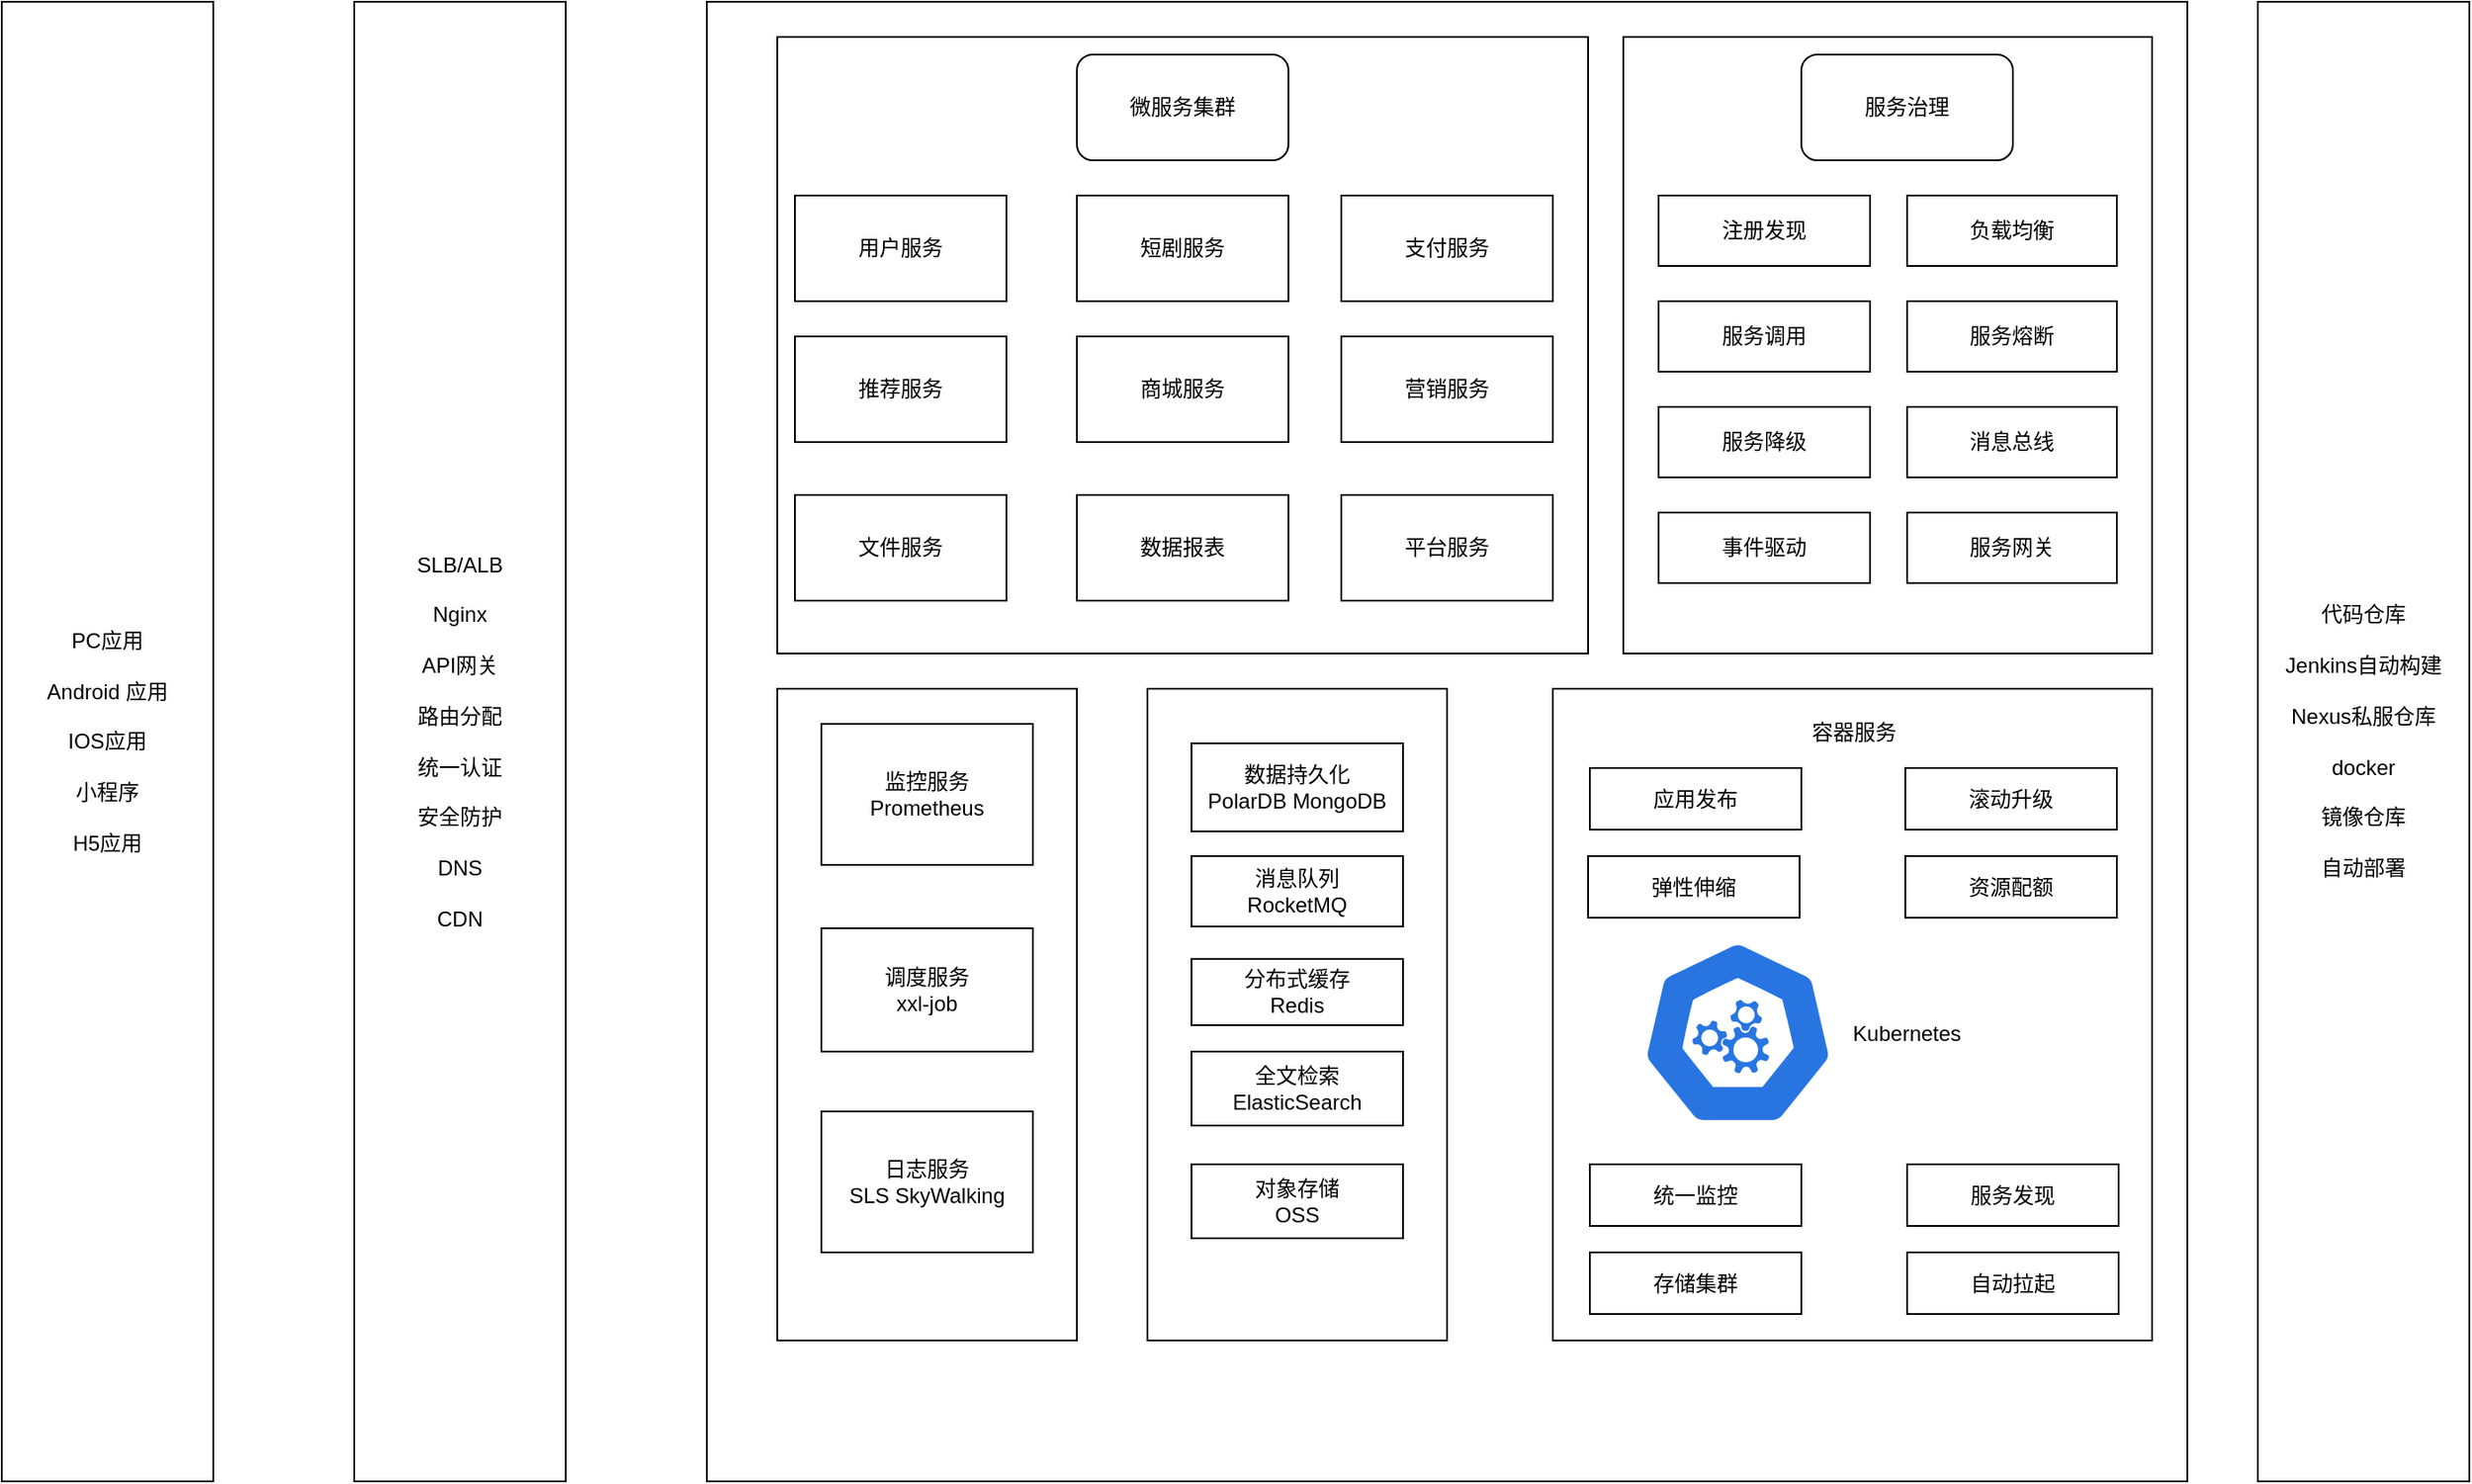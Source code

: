 <mxfile version="24.5.4" type="github">
  <diagram name="第 1 页" id="hvREsb8r1cl1gpEjWpVE">
    <mxGraphModel dx="1026" dy="651" grid="1" gridSize="10" guides="1" tooltips="1" connect="1" arrows="1" fold="1" page="1" pageScale="1" pageWidth="827" pageHeight="1169" math="0" shadow="0">
      <root>
        <mxCell id="0" />
        <mxCell id="1" parent="0" />
        <mxCell id="B9XWKBzIaASIvJAbRW1I-8" value="&lt;div&gt;PC应用&lt;/div&gt;&lt;div&gt;&lt;br&gt;&lt;/div&gt;&lt;div&gt;Android 应用&lt;/div&gt;&lt;div&gt;&lt;br&gt;&lt;/div&gt;&lt;div&gt;IOS应用&lt;/div&gt;&lt;div&gt;&lt;br&gt;&lt;/div&gt;&lt;div&gt;小程序&lt;/div&gt;&lt;div&gt;&lt;br&gt;&lt;/div&gt;&lt;div&gt;H5应用&lt;/div&gt;" style="rounded=0;whiteSpace=wrap;html=1;" vertex="1" parent="1">
          <mxGeometry x="160" y="120" width="120" height="840" as="geometry" />
        </mxCell>
        <mxCell id="B9XWKBzIaASIvJAbRW1I-9" value="SLB/ALB&lt;div&gt;&lt;br&gt;&lt;/div&gt;&lt;div&gt;Nginx&lt;/div&gt;&lt;div&gt;&lt;br&gt;&lt;/div&gt;&lt;div&gt;API网关&lt;/div&gt;&lt;div&gt;&lt;br&gt;&lt;/div&gt;&lt;div&gt;路由分配&lt;/div&gt;&lt;div&gt;&lt;br&gt;&lt;/div&gt;&lt;div&gt;统一认证&lt;/div&gt;&lt;div&gt;&lt;br&gt;&lt;/div&gt;&lt;div&gt;安全防护&lt;/div&gt;&lt;div&gt;&lt;br&gt;&lt;/div&gt;&lt;div&gt;DNS&lt;/div&gt;&lt;div&gt;&lt;br&gt;&lt;/div&gt;&lt;div&gt;CDN&lt;/div&gt;" style="rounded=0;whiteSpace=wrap;html=1;" vertex="1" parent="1">
          <mxGeometry x="360" y="120" width="120" height="840" as="geometry" />
        </mxCell>
        <mxCell id="B9XWKBzIaASIvJAbRW1I-10" value="" style="rounded=0;whiteSpace=wrap;html=1;" vertex="1" parent="1">
          <mxGeometry x="560" y="120" width="840" height="840" as="geometry" />
        </mxCell>
        <mxCell id="B9XWKBzIaASIvJAbRW1I-11" value="" style="rounded=0;whiteSpace=wrap;html=1;" vertex="1" parent="1">
          <mxGeometry x="600" y="140" width="460" height="350" as="geometry" />
        </mxCell>
        <mxCell id="B9XWKBzIaASIvJAbRW1I-12" value="代码仓库&lt;div&gt;&lt;br&gt;&lt;/div&gt;&lt;div&gt;Jenkins自动构建&lt;/div&gt;&lt;div&gt;&lt;br&gt;&lt;/div&gt;&lt;div&gt;Nexus私服仓库&lt;/div&gt;&lt;div&gt;&lt;br&gt;&lt;/div&gt;&lt;div&gt;docker&lt;/div&gt;&lt;div&gt;&lt;br&gt;&lt;/div&gt;&lt;div&gt;镜像仓库&lt;/div&gt;&lt;div&gt;&lt;br&gt;&lt;/div&gt;&lt;div&gt;自动部署&lt;/div&gt;" style="rounded=0;whiteSpace=wrap;html=1;" vertex="1" parent="1">
          <mxGeometry x="1440" y="120" width="120" height="840" as="geometry" />
        </mxCell>
        <mxCell id="B9XWKBzIaASIvJAbRW1I-13" value="微服务集群" style="rounded=1;whiteSpace=wrap;html=1;" vertex="1" parent="1">
          <mxGeometry x="770" y="150" width="120" height="60" as="geometry" />
        </mxCell>
        <mxCell id="B9XWKBzIaASIvJAbRW1I-14" value="用户服务" style="rounded=0;whiteSpace=wrap;html=1;" vertex="1" parent="1">
          <mxGeometry x="610" y="230" width="120" height="60" as="geometry" />
        </mxCell>
        <mxCell id="B9XWKBzIaASIvJAbRW1I-15" value="短剧服务" style="rounded=0;whiteSpace=wrap;html=1;" vertex="1" parent="1">
          <mxGeometry x="770" y="230" width="120" height="60" as="geometry" />
        </mxCell>
        <mxCell id="B9XWKBzIaASIvJAbRW1I-16" value="支付服务" style="rounded=0;whiteSpace=wrap;html=1;" vertex="1" parent="1">
          <mxGeometry x="920" y="230" width="120" height="60" as="geometry" />
        </mxCell>
        <mxCell id="B9XWKBzIaASIvJAbRW1I-17" value="推荐服务" style="rounded=0;whiteSpace=wrap;html=1;" vertex="1" parent="1">
          <mxGeometry x="610" y="310" width="120" height="60" as="geometry" />
        </mxCell>
        <mxCell id="B9XWKBzIaASIvJAbRW1I-18" value="商城服务" style="rounded=0;whiteSpace=wrap;html=1;" vertex="1" parent="1">
          <mxGeometry x="770" y="310" width="120" height="60" as="geometry" />
        </mxCell>
        <mxCell id="B9XWKBzIaASIvJAbRW1I-19" value="营销服务" style="rounded=0;whiteSpace=wrap;html=1;" vertex="1" parent="1">
          <mxGeometry x="920" y="310" width="120" height="60" as="geometry" />
        </mxCell>
        <mxCell id="B9XWKBzIaASIvJAbRW1I-20" value="文件服务" style="rounded=0;whiteSpace=wrap;html=1;" vertex="1" parent="1">
          <mxGeometry x="610" y="400" width="120" height="60" as="geometry" />
        </mxCell>
        <mxCell id="B9XWKBzIaASIvJAbRW1I-21" value="数据报表" style="rounded=0;whiteSpace=wrap;html=1;" vertex="1" parent="1">
          <mxGeometry x="770" y="400" width="120" height="60" as="geometry" />
        </mxCell>
        <mxCell id="B9XWKBzIaASIvJAbRW1I-22" value="平台服务" style="rounded=0;whiteSpace=wrap;html=1;" vertex="1" parent="1">
          <mxGeometry x="920" y="400" width="120" height="60" as="geometry" />
        </mxCell>
        <mxCell id="B9XWKBzIaASIvJAbRW1I-23" value="" style="rounded=0;whiteSpace=wrap;html=1;" vertex="1" parent="1">
          <mxGeometry x="1080" y="140" width="300" height="350" as="geometry" />
        </mxCell>
        <mxCell id="B9XWKBzIaASIvJAbRW1I-24" value="服务治理" style="rounded=1;whiteSpace=wrap;html=1;" vertex="1" parent="1">
          <mxGeometry x="1181" y="150" width="120" height="60" as="geometry" />
        </mxCell>
        <mxCell id="B9XWKBzIaASIvJAbRW1I-25" value="注册发现" style="rounded=0;whiteSpace=wrap;html=1;" vertex="1" parent="1">
          <mxGeometry x="1100" y="230" width="120" height="40" as="geometry" />
        </mxCell>
        <mxCell id="B9XWKBzIaASIvJAbRW1I-26" value="负载均衡" style="rounded=0;whiteSpace=wrap;html=1;" vertex="1" parent="1">
          <mxGeometry x="1241" y="230" width="119" height="40" as="geometry" />
        </mxCell>
        <mxCell id="B9XWKBzIaASIvJAbRW1I-31" value="服务调用" style="rounded=0;whiteSpace=wrap;html=1;" vertex="1" parent="1">
          <mxGeometry x="1100" y="290" width="120" height="40" as="geometry" />
        </mxCell>
        <mxCell id="B9XWKBzIaASIvJAbRW1I-32" value="服务熔断" style="rounded=0;whiteSpace=wrap;html=1;" vertex="1" parent="1">
          <mxGeometry x="1241" y="290" width="119" height="40" as="geometry" />
        </mxCell>
        <mxCell id="B9XWKBzIaASIvJAbRW1I-33" value="服务降级" style="rounded=0;whiteSpace=wrap;html=1;" vertex="1" parent="1">
          <mxGeometry x="1100" y="350" width="120" height="40" as="geometry" />
        </mxCell>
        <mxCell id="B9XWKBzIaASIvJAbRW1I-34" value="消息总线" style="rounded=0;whiteSpace=wrap;html=1;" vertex="1" parent="1">
          <mxGeometry x="1241" y="350" width="119" height="40" as="geometry" />
        </mxCell>
        <mxCell id="B9XWKBzIaASIvJAbRW1I-35" value="事件驱动" style="rounded=0;whiteSpace=wrap;html=1;" vertex="1" parent="1">
          <mxGeometry x="1100" y="410" width="120" height="40" as="geometry" />
        </mxCell>
        <mxCell id="B9XWKBzIaASIvJAbRW1I-36" value="服务网关" style="rounded=0;whiteSpace=wrap;html=1;" vertex="1" parent="1">
          <mxGeometry x="1241" y="410" width="119" height="40" as="geometry" />
        </mxCell>
        <mxCell id="B9XWKBzIaASIvJAbRW1I-37" value="" style="rounded=0;whiteSpace=wrap;html=1;" vertex="1" parent="1">
          <mxGeometry x="600" y="510" width="170" height="370" as="geometry" />
        </mxCell>
        <mxCell id="B9XWKBzIaASIvJAbRW1I-38" value="调度服务&lt;div&gt;xxl-job&lt;/div&gt;" style="rounded=0;whiteSpace=wrap;html=1;" vertex="1" parent="1">
          <mxGeometry x="625" y="646" width="120" height="70" as="geometry" />
        </mxCell>
        <mxCell id="B9XWKBzIaASIvJAbRW1I-39" value="日志服务&lt;div&gt;SLS SkyWalking&lt;/div&gt;" style="rounded=0;whiteSpace=wrap;html=1;" vertex="1" parent="1">
          <mxGeometry x="625" y="750" width="120" height="80" as="geometry" />
        </mxCell>
        <mxCell id="B9XWKBzIaASIvJAbRW1I-41" value="监控服务&lt;div&gt;Prometheus&lt;/div&gt;" style="rounded=0;whiteSpace=wrap;html=1;" vertex="1" parent="1">
          <mxGeometry x="625" y="530" width="120" height="80" as="geometry" />
        </mxCell>
        <mxCell id="B9XWKBzIaASIvJAbRW1I-42" value="" style="rounded=0;whiteSpace=wrap;html=1;" vertex="1" parent="1">
          <mxGeometry x="810" y="510" width="170" height="370" as="geometry" />
        </mxCell>
        <mxCell id="B9XWKBzIaASIvJAbRW1I-43" value="消息队列&lt;div&gt;RocketMQ&lt;/div&gt;" style="rounded=0;whiteSpace=wrap;html=1;" vertex="1" parent="1">
          <mxGeometry x="835" y="605" width="120" height="40" as="geometry" />
        </mxCell>
        <mxCell id="B9XWKBzIaASIvJAbRW1I-44" value="分布式缓存&lt;div&gt;Redis&lt;/div&gt;" style="rounded=0;whiteSpace=wrap;html=1;" vertex="1" parent="1">
          <mxGeometry x="835" y="663.4" width="120" height="37.6" as="geometry" />
        </mxCell>
        <mxCell id="B9XWKBzIaASIvJAbRW1I-45" value="全文检索&lt;div&gt;ElasticSearch&lt;/div&gt;" style="rounded=0;whiteSpace=wrap;html=1;" vertex="1" parent="1">
          <mxGeometry x="835" y="716" width="120" height="42" as="geometry" />
        </mxCell>
        <mxCell id="B9XWKBzIaASIvJAbRW1I-46" value="数据持久化&lt;div&gt;PolarDB MongoDB&lt;/div&gt;" style="rounded=0;whiteSpace=wrap;html=1;" vertex="1" parent="1">
          <mxGeometry x="835" y="541" width="120" height="50" as="geometry" />
        </mxCell>
        <mxCell id="B9XWKBzIaASIvJAbRW1I-49" value="" style="rounded=0;whiteSpace=wrap;html=1;" vertex="1" parent="1">
          <mxGeometry x="1040" y="510" width="340" height="370" as="geometry" />
        </mxCell>
        <mxCell id="B9XWKBzIaASIvJAbRW1I-50" value="容器服务" style="text;html=1;align=center;verticalAlign=middle;whiteSpace=wrap;rounded=0;" vertex="1" parent="1">
          <mxGeometry x="1181" y="520" width="60" height="30" as="geometry" />
        </mxCell>
        <mxCell id="B9XWKBzIaASIvJAbRW1I-51" value="应用发布" style="rounded=0;whiteSpace=wrap;html=1;" vertex="1" parent="1">
          <mxGeometry x="1061" y="555" width="120" height="35" as="geometry" />
        </mxCell>
        <mxCell id="B9XWKBzIaASIvJAbRW1I-52" value="滚动升级" style="rounded=0;whiteSpace=wrap;html=1;" vertex="1" parent="1">
          <mxGeometry x="1240" y="555" width="120" height="35" as="geometry" />
        </mxCell>
        <mxCell id="B9XWKBzIaASIvJAbRW1I-54" value="弹性伸缩" style="rounded=0;whiteSpace=wrap;html=1;" vertex="1" parent="1">
          <mxGeometry x="1060" y="605" width="120" height="35" as="geometry" />
        </mxCell>
        <mxCell id="B9XWKBzIaASIvJAbRW1I-55" value="资源配额" style="rounded=0;whiteSpace=wrap;html=1;" vertex="1" parent="1">
          <mxGeometry x="1240" y="605" width="120" height="35" as="geometry" />
        </mxCell>
        <mxCell id="B9XWKBzIaASIvJAbRW1I-57" value="" style="aspect=fixed;sketch=0;html=1;dashed=0;whitespace=wrap;verticalLabelPosition=bottom;verticalAlign=top;fillColor=#2875E2;strokeColor=#ffffff;points=[[0.005,0.63,0],[0.1,0.2,0],[0.9,0.2,0],[0.5,0,0],[0.995,0.63,0],[0.72,0.99,0],[0.5,1,0],[0.28,0.99,0]];shape=mxgraph.kubernetes.icon2;prIcon=control_plane" vertex="1" parent="1">
          <mxGeometry x="1090" y="652.4" width="110" height="105.6" as="geometry" />
        </mxCell>
        <mxCell id="B9XWKBzIaASIvJAbRW1I-58" value="Kubernetes" style="text;html=1;align=center;verticalAlign=middle;whiteSpace=wrap;rounded=0;" vertex="1" parent="1">
          <mxGeometry x="1176" y="654" width="130" height="104" as="geometry" />
        </mxCell>
        <mxCell id="B9XWKBzIaASIvJAbRW1I-60" value="统一监控" style="rounded=0;whiteSpace=wrap;html=1;" vertex="1" parent="1">
          <mxGeometry x="1061" y="780" width="120" height="35" as="geometry" />
        </mxCell>
        <mxCell id="B9XWKBzIaASIvJAbRW1I-61" value="服务发现" style="rounded=0;whiteSpace=wrap;html=1;" vertex="1" parent="1">
          <mxGeometry x="1241" y="780" width="120" height="35" as="geometry" />
        </mxCell>
        <mxCell id="B9XWKBzIaASIvJAbRW1I-62" value="存储集群" style="rounded=0;whiteSpace=wrap;html=1;" vertex="1" parent="1">
          <mxGeometry x="1061" y="830" width="120" height="35" as="geometry" />
        </mxCell>
        <mxCell id="B9XWKBzIaASIvJAbRW1I-63" value="自动拉起" style="rounded=0;whiteSpace=wrap;html=1;" vertex="1" parent="1">
          <mxGeometry x="1241" y="830" width="120" height="35" as="geometry" />
        </mxCell>
        <mxCell id="B9XWKBzIaASIvJAbRW1I-64" value="对象存储&lt;div&gt;OSS&lt;/div&gt;" style="rounded=0;whiteSpace=wrap;html=1;" vertex="1" parent="1">
          <mxGeometry x="835" y="780" width="120" height="42" as="geometry" />
        </mxCell>
      </root>
    </mxGraphModel>
  </diagram>
</mxfile>
